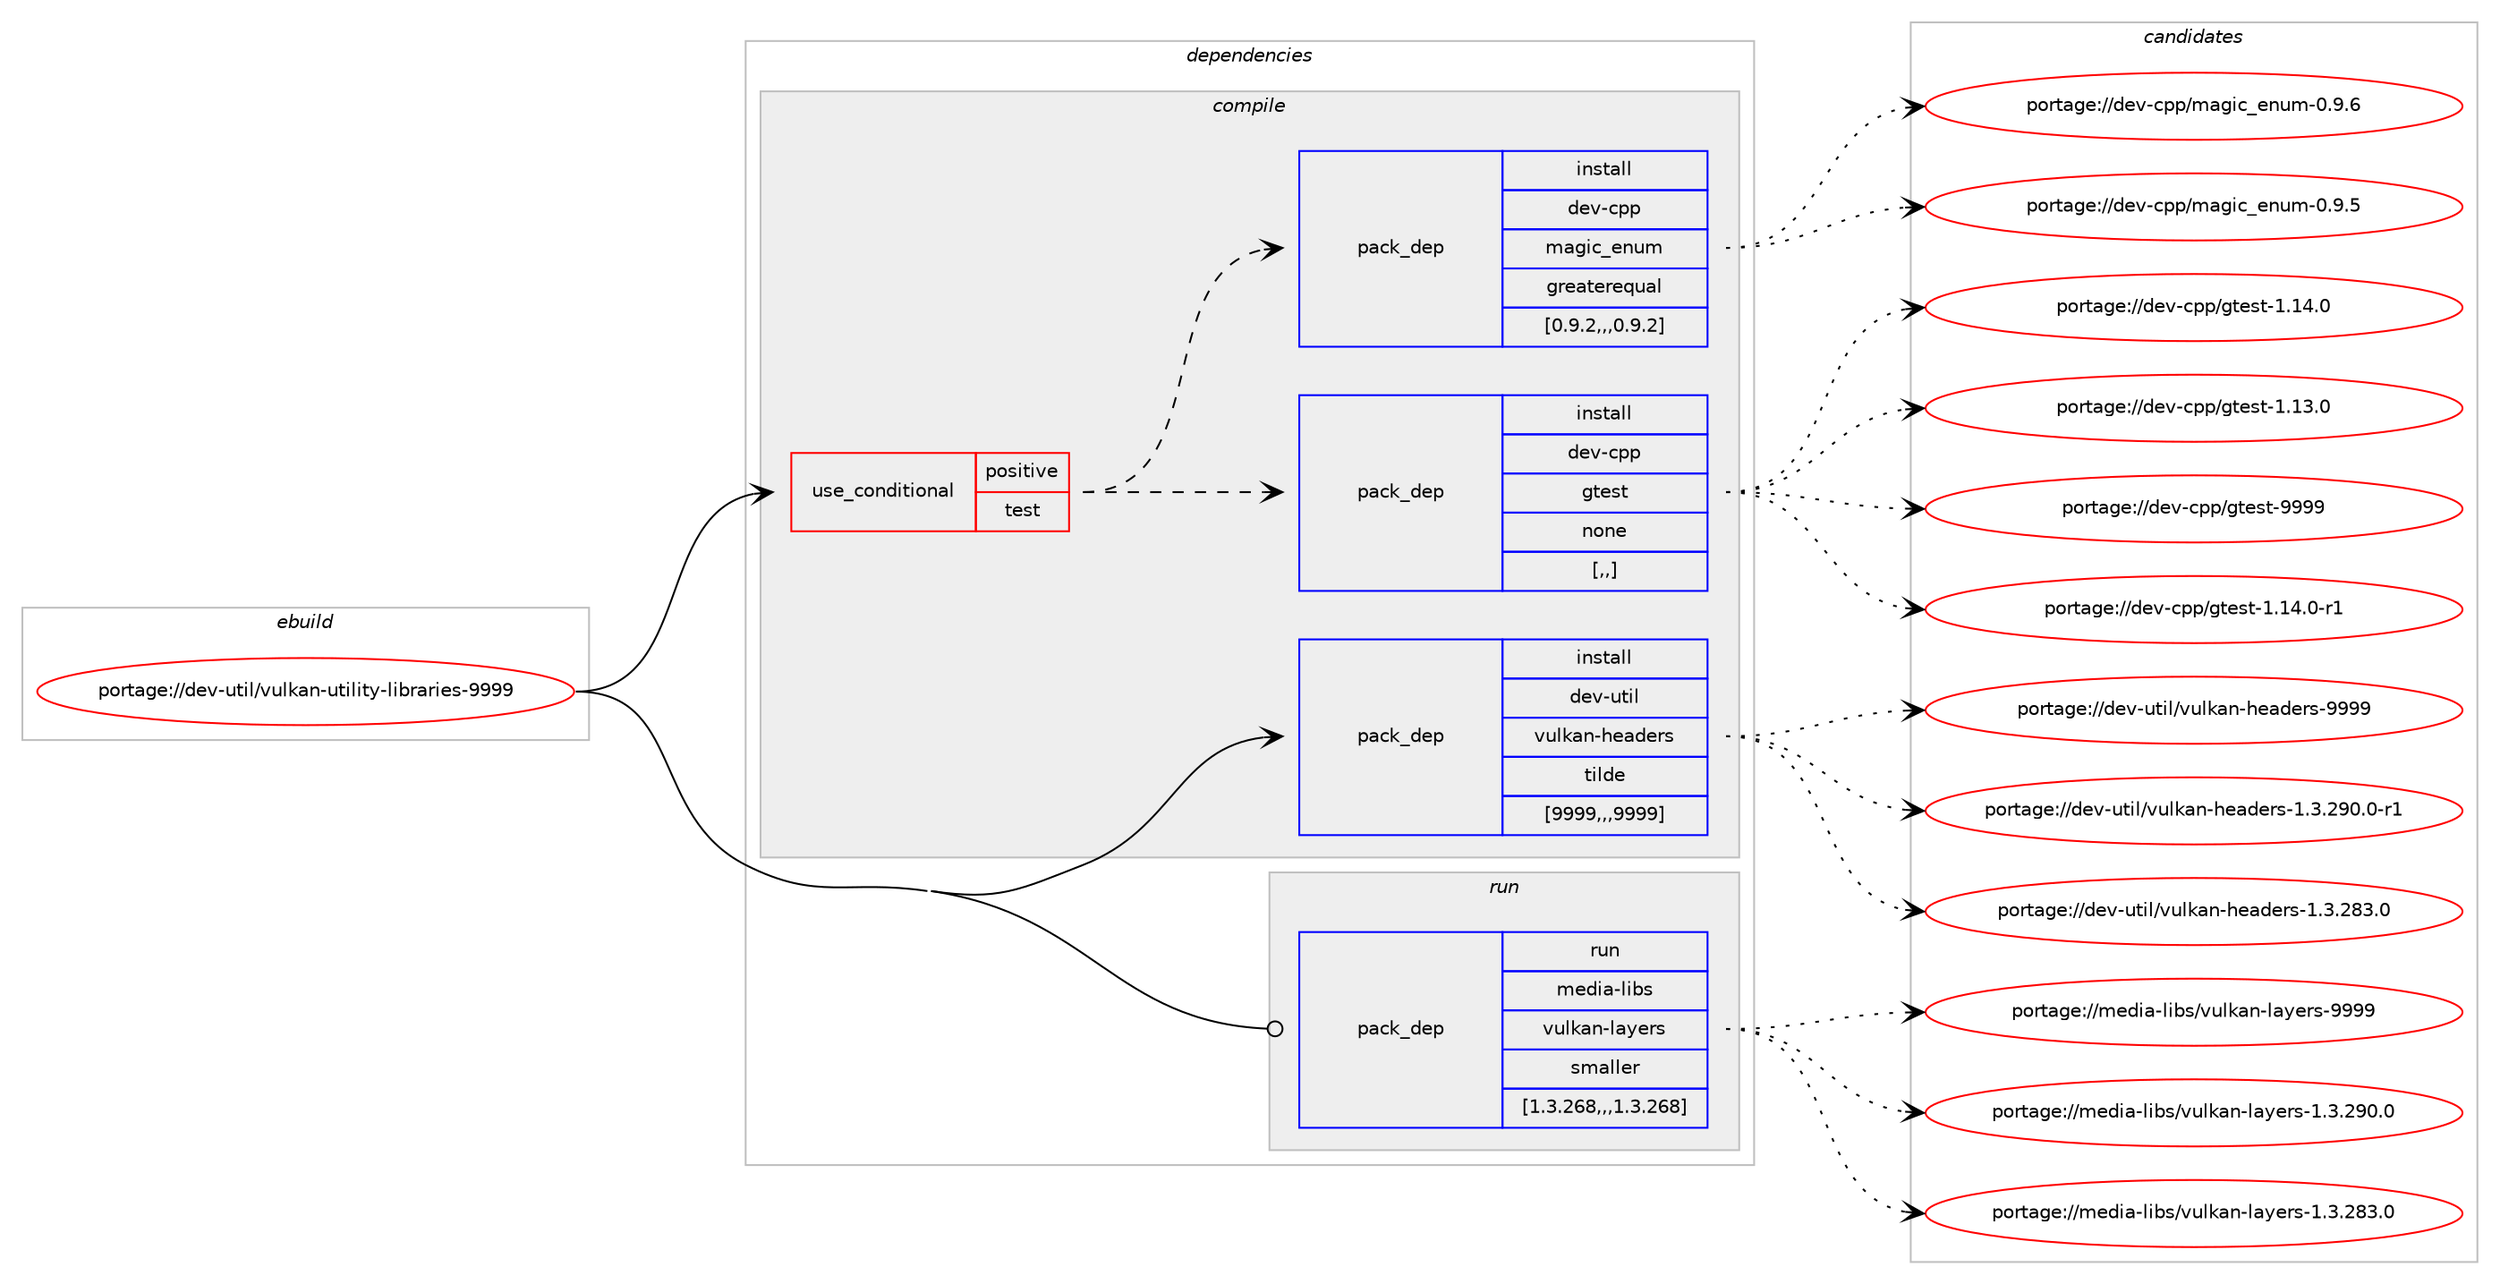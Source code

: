 digraph prolog {

# *************
# Graph options
# *************

newrank=true;
concentrate=true;
compound=true;
graph [rankdir=LR,fontname=Helvetica,fontsize=10,ranksep=1.5];#, ranksep=2.5, nodesep=0.2];
edge  [arrowhead=vee];
node  [fontname=Helvetica,fontsize=10];

# **********
# The ebuild
# **********

subgraph cluster_leftcol {
color=gray;
label=<<i>ebuild</i>>;
id [label="portage://dev-util/vulkan-utility-libraries-9999", color=red, width=4, href="../dev-util/vulkan-utility-libraries-9999.svg"];
}

# ****************
# The dependencies
# ****************

subgraph cluster_midcol {
color=gray;
label=<<i>dependencies</i>>;
subgraph cluster_compile {
fillcolor="#eeeeee";
style=filled;
label=<<i>compile</i>>;
subgraph cond193286 {
dependency717078 [label=<<TABLE BORDER="0" CELLBORDER="1" CELLSPACING="0" CELLPADDING="4"><TR><TD ROWSPAN="3" CELLPADDING="10">use_conditional</TD></TR><TR><TD>positive</TD></TR><TR><TD>test</TD></TR></TABLE>>, shape=none, color=red];
subgraph pack518748 {
dependency717079 [label=<<TABLE BORDER="0" CELLBORDER="1" CELLSPACING="0" CELLPADDING="4" WIDTH="220"><TR><TD ROWSPAN="6" CELLPADDING="30">pack_dep</TD></TR><TR><TD WIDTH="110">install</TD></TR><TR><TD>dev-cpp</TD></TR><TR><TD>gtest</TD></TR><TR><TD>none</TD></TR><TR><TD>[,,]</TD></TR></TABLE>>, shape=none, color=blue];
}
dependency717078:e -> dependency717079:w [weight=20,style="dashed",arrowhead="vee"];
subgraph pack518749 {
dependency717080 [label=<<TABLE BORDER="0" CELLBORDER="1" CELLSPACING="0" CELLPADDING="4" WIDTH="220"><TR><TD ROWSPAN="6" CELLPADDING="30">pack_dep</TD></TR><TR><TD WIDTH="110">install</TD></TR><TR><TD>dev-cpp</TD></TR><TR><TD>magic_enum</TD></TR><TR><TD>greaterequal</TD></TR><TR><TD>[0.9.2,,,0.9.2]</TD></TR></TABLE>>, shape=none, color=blue];
}
dependency717078:e -> dependency717080:w [weight=20,style="dashed",arrowhead="vee"];
}
id:e -> dependency717078:w [weight=20,style="solid",arrowhead="vee"];
subgraph pack518750 {
dependency717081 [label=<<TABLE BORDER="0" CELLBORDER="1" CELLSPACING="0" CELLPADDING="4" WIDTH="220"><TR><TD ROWSPAN="6" CELLPADDING="30">pack_dep</TD></TR><TR><TD WIDTH="110">install</TD></TR><TR><TD>dev-util</TD></TR><TR><TD>vulkan-headers</TD></TR><TR><TD>tilde</TD></TR><TR><TD>[9999,,,9999]</TD></TR></TABLE>>, shape=none, color=blue];
}
id:e -> dependency717081:w [weight=20,style="solid",arrowhead="vee"];
}
subgraph cluster_compileandrun {
fillcolor="#eeeeee";
style=filled;
label=<<i>compile and run</i>>;
}
subgraph cluster_run {
fillcolor="#eeeeee";
style=filled;
label=<<i>run</i>>;
subgraph pack518751 {
dependency717082 [label=<<TABLE BORDER="0" CELLBORDER="1" CELLSPACING="0" CELLPADDING="4" WIDTH="220"><TR><TD ROWSPAN="6" CELLPADDING="30">pack_dep</TD></TR><TR><TD WIDTH="110">run</TD></TR><TR><TD>media-libs</TD></TR><TR><TD>vulkan-layers</TD></TR><TR><TD>smaller</TD></TR><TR><TD>[1.3.268,,,1.3.268]</TD></TR></TABLE>>, shape=none, color=blue];
}
id:e -> dependency717082:w [weight=20,style="solid",arrowhead="odot"];
}
}

# **************
# The candidates
# **************

subgraph cluster_choices {
rank=same;
color=gray;
label=<<i>candidates</i>>;

subgraph choice518748 {
color=black;
nodesep=1;
choice1001011184599112112471031161011151164557575757 [label="portage://dev-cpp/gtest-9999", color=red, width=4,href="../dev-cpp/gtest-9999.svg"];
choice100101118459911211247103116101115116454946495246484511449 [label="portage://dev-cpp/gtest-1.14.0-r1", color=red, width=4,href="../dev-cpp/gtest-1.14.0-r1.svg"];
choice10010111845991121124710311610111511645494649524648 [label="portage://dev-cpp/gtest-1.14.0", color=red, width=4,href="../dev-cpp/gtest-1.14.0.svg"];
choice10010111845991121124710311610111511645494649514648 [label="portage://dev-cpp/gtest-1.13.0", color=red, width=4,href="../dev-cpp/gtest-1.13.0.svg"];
dependency717079:e -> choice1001011184599112112471031161011151164557575757:w [style=dotted,weight="100"];
dependency717079:e -> choice100101118459911211247103116101115116454946495246484511449:w [style=dotted,weight="100"];
dependency717079:e -> choice10010111845991121124710311610111511645494649524648:w [style=dotted,weight="100"];
dependency717079:e -> choice10010111845991121124710311610111511645494649514648:w [style=dotted,weight="100"];
}
subgraph choice518749 {
color=black;
nodesep=1;
choice100101118459911211247109971031059995101110117109454846574654 [label="portage://dev-cpp/magic_enum-0.9.6", color=red, width=4,href="../dev-cpp/magic_enum-0.9.6.svg"];
choice100101118459911211247109971031059995101110117109454846574653 [label="portage://dev-cpp/magic_enum-0.9.5", color=red, width=4,href="../dev-cpp/magic_enum-0.9.5.svg"];
dependency717080:e -> choice100101118459911211247109971031059995101110117109454846574654:w [style=dotted,weight="100"];
dependency717080:e -> choice100101118459911211247109971031059995101110117109454846574653:w [style=dotted,weight="100"];
}
subgraph choice518750 {
color=black;
nodesep=1;
choice10010111845117116105108471181171081079711045104101971001011141154557575757 [label="portage://dev-util/vulkan-headers-9999", color=red, width=4,href="../dev-util/vulkan-headers-9999.svg"];
choice1001011184511711610510847118117108107971104510410197100101114115454946514650574846484511449 [label="portage://dev-util/vulkan-headers-1.3.290.0-r1", color=red, width=4,href="../dev-util/vulkan-headers-1.3.290.0-r1.svg"];
choice100101118451171161051084711811710810797110451041019710010111411545494651465056514648 [label="portage://dev-util/vulkan-headers-1.3.283.0", color=red, width=4,href="../dev-util/vulkan-headers-1.3.283.0.svg"];
dependency717081:e -> choice10010111845117116105108471181171081079711045104101971001011141154557575757:w [style=dotted,weight="100"];
dependency717081:e -> choice1001011184511711610510847118117108107971104510410197100101114115454946514650574846484511449:w [style=dotted,weight="100"];
dependency717081:e -> choice100101118451171161051084711811710810797110451041019710010111411545494651465056514648:w [style=dotted,weight="100"];
}
subgraph choice518751 {
color=black;
nodesep=1;
choice109101100105974510810598115471181171081079711045108971211011141154557575757 [label="portage://media-libs/vulkan-layers-9999", color=red, width=4,href="../media-libs/vulkan-layers-9999.svg"];
choice1091011001059745108105981154711811710810797110451089712110111411545494651465057484648 [label="portage://media-libs/vulkan-layers-1.3.290.0", color=red, width=4,href="../media-libs/vulkan-layers-1.3.290.0.svg"];
choice1091011001059745108105981154711811710810797110451089712110111411545494651465056514648 [label="portage://media-libs/vulkan-layers-1.3.283.0", color=red, width=4,href="../media-libs/vulkan-layers-1.3.283.0.svg"];
dependency717082:e -> choice109101100105974510810598115471181171081079711045108971211011141154557575757:w [style=dotted,weight="100"];
dependency717082:e -> choice1091011001059745108105981154711811710810797110451089712110111411545494651465057484648:w [style=dotted,weight="100"];
dependency717082:e -> choice1091011001059745108105981154711811710810797110451089712110111411545494651465056514648:w [style=dotted,weight="100"];
}
}

}
